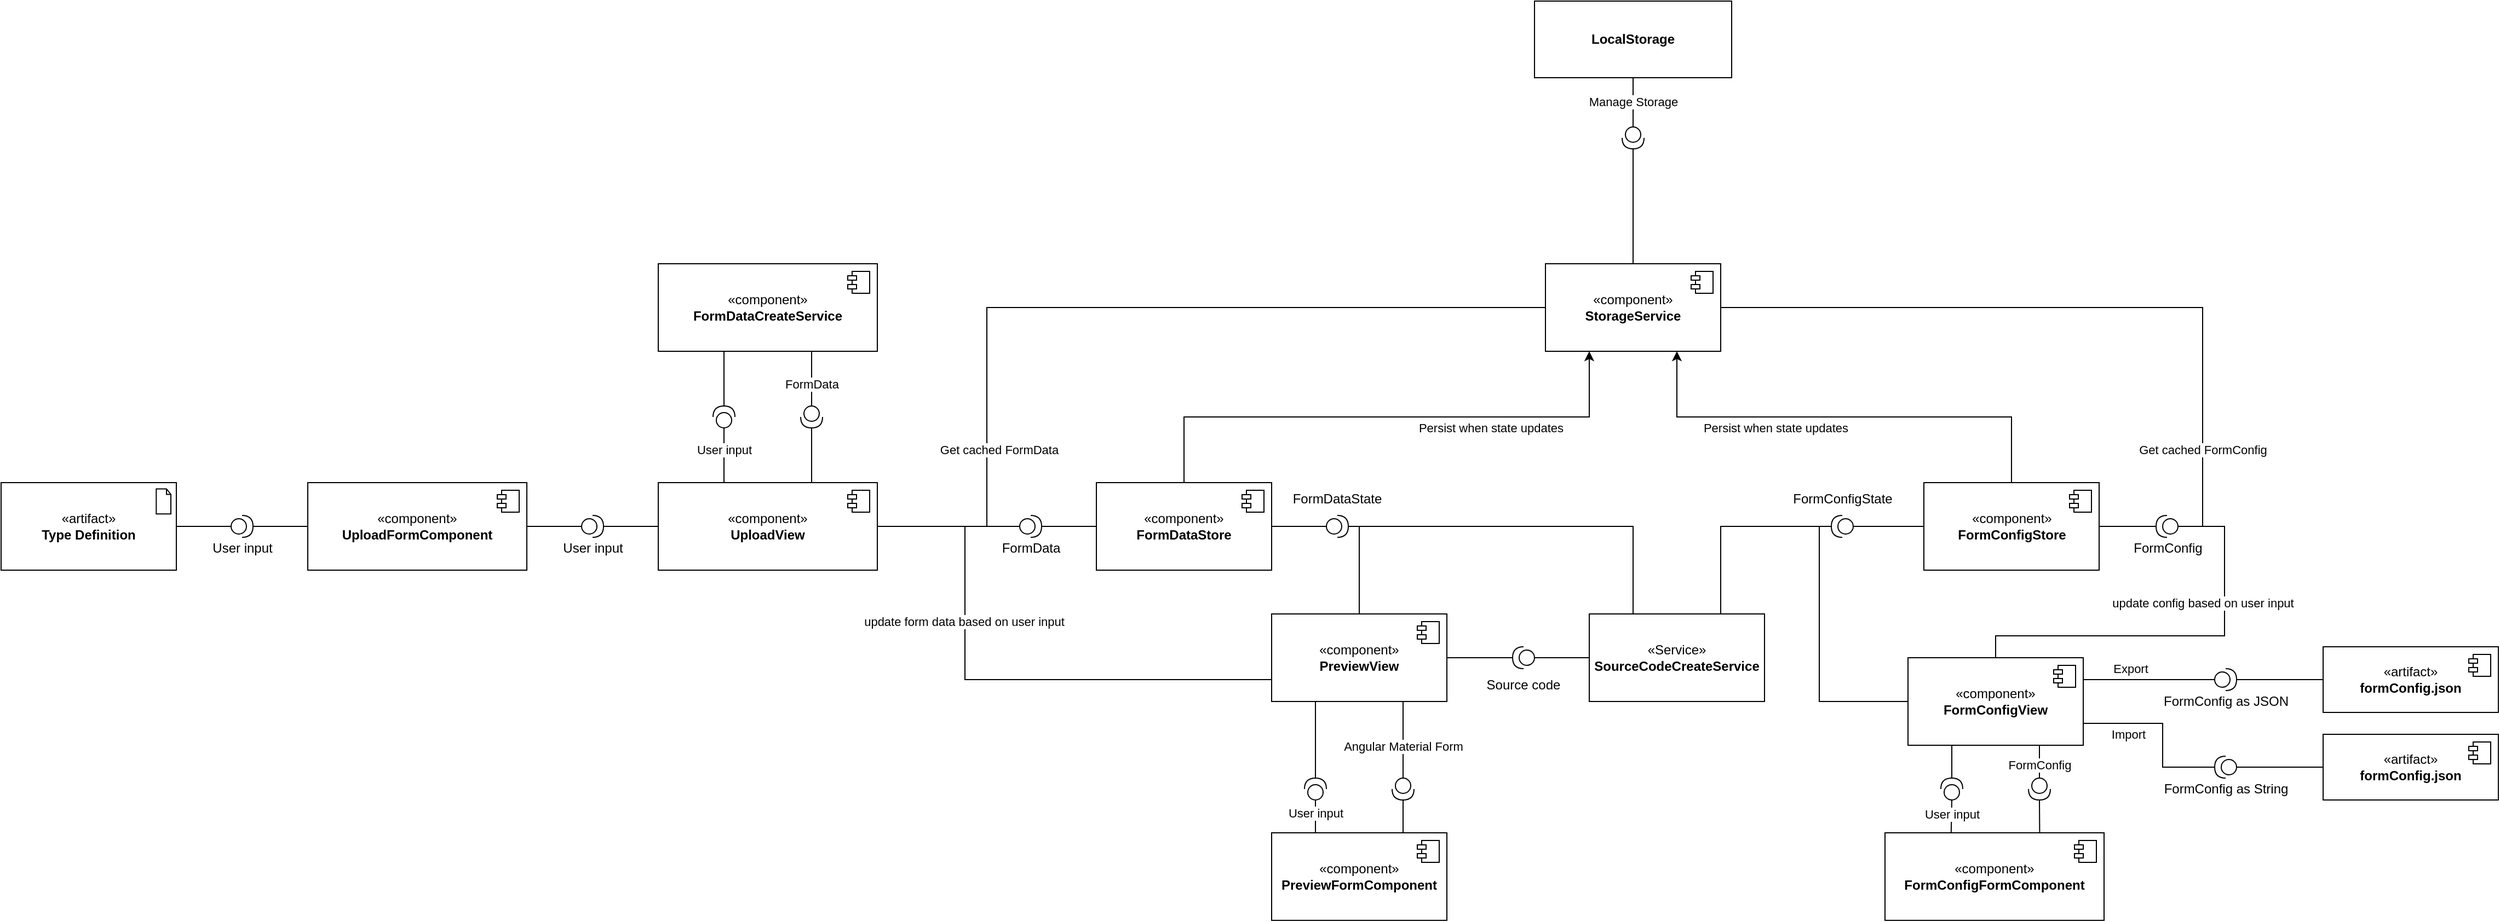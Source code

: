 <mxfile version="21.1.2" type="device">
  <diagram name="Seite-1" id="sRHaPZORsPMR_08VSGCJ">
    <mxGraphModel dx="1434" dy="844" grid="1" gridSize="10" guides="1" tooltips="1" connect="1" arrows="1" fold="1" page="1" pageScale="1" pageWidth="2339" pageHeight="3300" math="0" shadow="0">
      <root>
        <mxCell id="0" />
        <mxCell id="1" parent="0" />
        <mxCell id="9eyt7Mf1LLAKGoSY_mxJ-36" value="FormData" style="shape=providedRequiredInterface;html=1;verticalLabelPosition=bottom;sketch=0;" parent="1" vertex="1">
          <mxGeometry x="970" y="550" width="20" height="20" as="geometry" />
        </mxCell>
        <mxCell id="9eyt7Mf1LLAKGoSY_mxJ-37" value="" style="endArrow=none;html=1;rounded=0;entryX=0;entryY=0.5;entryDx=0;entryDy=0;entryPerimeter=0;" parent="1" target="9eyt7Mf1LLAKGoSY_mxJ-36" edge="1">
          <mxGeometry width="50" height="50" relative="1" as="geometry">
            <mxPoint x="840" y="560" as="sourcePoint" />
            <mxPoint x="990" y="580" as="targetPoint" />
          </mxGeometry>
        </mxCell>
        <mxCell id="9eyt7Mf1LLAKGoSY_mxJ-38" value="" style="endArrow=none;html=1;rounded=0;exitX=1;exitY=0.5;exitDx=0;exitDy=0;exitPerimeter=0;" parent="1" source="9eyt7Mf1LLAKGoSY_mxJ-36" target="9eyt7Mf1LLAKGoSY_mxJ-39" edge="1">
          <mxGeometry width="50" height="50" relative="1" as="geometry">
            <mxPoint x="990" y="559.94" as="sourcePoint" />
            <mxPoint x="1030" y="559.94" as="targetPoint" />
          </mxGeometry>
        </mxCell>
        <mxCell id="9eyt7Mf1LLAKGoSY_mxJ-39" value="«component»&lt;br&gt;&lt;b&gt;FormDataStore&lt;/b&gt;" style="html=1;dropTarget=0;whiteSpace=wrap;" parent="1" vertex="1">
          <mxGeometry x="1040" y="520" width="160" height="80" as="geometry" />
        </mxCell>
        <mxCell id="9eyt7Mf1LLAKGoSY_mxJ-40" value="" style="shape=module;jettyWidth=8;jettyHeight=4;" parent="9eyt7Mf1LLAKGoSY_mxJ-39" vertex="1">
          <mxGeometry x="1" width="20" height="20" relative="1" as="geometry">
            <mxPoint x="-27" y="7" as="offset" />
          </mxGeometry>
        </mxCell>
        <mxCell id="9eyt7Mf1LLAKGoSY_mxJ-43" value="«component»&lt;br&gt;&lt;b&gt;PreviewView&lt;/b&gt;" style="html=1;dropTarget=0;whiteSpace=wrap;" parent="1" vertex="1">
          <mxGeometry x="1200" y="640" width="160" height="80" as="geometry" />
        </mxCell>
        <mxCell id="9eyt7Mf1LLAKGoSY_mxJ-44" value="" style="shape=module;jettyWidth=8;jettyHeight=4;" parent="9eyt7Mf1LLAKGoSY_mxJ-43" vertex="1">
          <mxGeometry x="1" width="20" height="20" relative="1" as="geometry">
            <mxPoint x="-27" y="7" as="offset" />
          </mxGeometry>
        </mxCell>
        <mxCell id="9eyt7Mf1LLAKGoSY_mxJ-63" value="" style="shape=providedRequiredInterface;html=1;verticalLabelPosition=bottom;sketch=0;direction=east;" parent="1" vertex="1">
          <mxGeometry x="1250" y="550" width="20" height="20" as="geometry" />
        </mxCell>
        <mxCell id="9eyt7Mf1LLAKGoSY_mxJ-64" value="" style="endArrow=none;html=1;rounded=0;entryX=0;entryY=0.5;entryDx=0;entryDy=0;entryPerimeter=0;exitX=1;exitY=0.5;exitDx=0;exitDy=0;" parent="1" source="9eyt7Mf1LLAKGoSY_mxJ-39" target="9eyt7Mf1LLAKGoSY_mxJ-63" edge="1">
          <mxGeometry width="50" height="50" relative="1" as="geometry">
            <mxPoint x="1080" y="680" as="sourcePoint" />
            <mxPoint x="1010" y="750" as="targetPoint" />
          </mxGeometry>
        </mxCell>
        <mxCell id="9eyt7Mf1LLAKGoSY_mxJ-66" value="" style="shape=providedRequiredInterface;html=1;verticalLabelPosition=bottom;sketch=0;direction=west;align=center;" parent="1" vertex="1">
          <mxGeometry x="1711" y="550" width="20" height="20" as="geometry" />
        </mxCell>
        <mxCell id="9eyt7Mf1LLAKGoSY_mxJ-67" value="" style="endArrow=none;html=1;rounded=0;entryX=0;entryY=0.5;entryDx=0;entryDy=0;entryPerimeter=0;exitX=0;exitY=0.5;exitDx=0;exitDy=0;" parent="1" source="9eyt7Mf1LLAKGoSY_mxJ-96" target="9eyt7Mf1LLAKGoSY_mxJ-66" edge="1">
          <mxGeometry width="50" height="50" relative="1" as="geometry">
            <mxPoint x="1778.5" y="560" as="sourcePoint" />
            <mxPoint x="1668.5" y="570" as="targetPoint" />
          </mxGeometry>
        </mxCell>
        <mxCell id="9eyt7Mf1LLAKGoSY_mxJ-68" value="" style="endArrow=none;html=1;rounded=0;exitX=1;exitY=0.5;exitDx=0;exitDy=0;exitPerimeter=0;edgeStyle=orthogonalEdgeStyle;entryX=0.75;entryY=0;entryDx=0;entryDy=0;" parent="1" source="9eyt7Mf1LLAKGoSY_mxJ-66" target="9eyt7Mf1LLAKGoSY_mxJ-75" edge="1">
          <mxGeometry width="50" height="50" relative="1" as="geometry">
            <mxPoint x="1480" y="649.94" as="sourcePoint" />
            <mxPoint x="1550" y="680" as="targetPoint" />
            <Array as="points">
              <mxPoint x="1610" y="560" />
            </Array>
          </mxGeometry>
        </mxCell>
        <mxCell id="9eyt7Mf1LLAKGoSY_mxJ-74" value="" style="group" parent="1" vertex="1" connectable="0">
          <mxGeometry x="1490" y="640" width="160" height="80" as="geometry" />
        </mxCell>
        <mxCell id="9eyt7Mf1LLAKGoSY_mxJ-75" value="«Service»&lt;br&gt;&lt;b&gt;SourceCodeCreateService&lt;/b&gt;" style="html=1;align=center;verticalAlign=middle;dashed=0;whiteSpace=wrap;" parent="9eyt7Mf1LLAKGoSY_mxJ-74" vertex="1">
          <mxGeometry width="160" height="80" as="geometry" />
        </mxCell>
        <mxCell id="a9wcAX0pc3dKkxditSkH-39" style="edgeStyle=orthogonalEdgeStyle;rounded=0;orthogonalLoop=1;jettySize=auto;html=1;exitX=0.5;exitY=0;exitDx=0;exitDy=0;entryX=0.75;entryY=1;entryDx=0;entryDy=0;" parent="1" source="9eyt7Mf1LLAKGoSY_mxJ-96" target="9eyt7Mf1LLAKGoSY_mxJ-108" edge="1">
          <mxGeometry relative="1" as="geometry" />
        </mxCell>
        <mxCell id="a9wcAX0pc3dKkxditSkH-40" value="Persist when state updates" style="edgeLabel;html=1;align=center;verticalAlign=middle;resizable=0;points=[];" parent="a9wcAX0pc3dKkxditSkH-39" vertex="1" connectable="0">
          <mxGeometry x="0.133" y="1" relative="1" as="geometry">
            <mxPoint x="-35" y="9" as="offset" />
          </mxGeometry>
        </mxCell>
        <mxCell id="9eyt7Mf1LLAKGoSY_mxJ-96" value="«component»&lt;br&gt;&lt;b&gt;FormConfigStore&lt;/b&gt;" style="html=1;dropTarget=0;whiteSpace=wrap;" parent="1" vertex="1">
          <mxGeometry x="1795.5" y="520" width="160" height="80" as="geometry" />
        </mxCell>
        <mxCell id="9eyt7Mf1LLAKGoSY_mxJ-97" value="" style="shape=module;jettyWidth=8;jettyHeight=4;" parent="9eyt7Mf1LLAKGoSY_mxJ-96" vertex="1">
          <mxGeometry x="1" width="20" height="20" relative="1" as="geometry">
            <mxPoint x="-27" y="7" as="offset" />
          </mxGeometry>
        </mxCell>
        <mxCell id="9eyt7Mf1LLAKGoSY_mxJ-98" value="&lt;b&gt;LocalStorage&lt;/b&gt;" style="html=1;dropTarget=0;whiteSpace=wrap;" parent="1" vertex="1">
          <mxGeometry x="1440" y="80" width="180" height="70" as="geometry" />
        </mxCell>
        <mxCell id="9eyt7Mf1LLAKGoSY_mxJ-99" value="" style="shape=providedRequiredInterface;html=1;verticalLabelPosition=bottom;sketch=0;rotation=90;flipH=0;" parent="1" vertex="1">
          <mxGeometry x="1520" y="195" width="20" height="20" as="geometry" />
        </mxCell>
        <mxCell id="9eyt7Mf1LLAKGoSY_mxJ-100" value="" style="endArrow=none;html=1;rounded=0;" parent="1" source="9eyt7Mf1LLAKGoSY_mxJ-98" target="9eyt7Mf1LLAKGoSY_mxJ-99" edge="1">
          <mxGeometry width="50" height="50" relative="1" as="geometry">
            <mxPoint x="1930" y="50" as="sourcePoint" />
            <mxPoint x="1990" y="90" as="targetPoint" />
          </mxGeometry>
        </mxCell>
        <mxCell id="9eyt7Mf1LLAKGoSY_mxJ-101" value="Manage Storage" style="edgeLabel;html=1;align=center;verticalAlign=middle;resizable=0;points=[];" parent="9eyt7Mf1LLAKGoSY_mxJ-100" vertex="1" connectable="0">
          <mxGeometry x="-0.194" relative="1" as="geometry">
            <mxPoint y="4" as="offset" />
          </mxGeometry>
        </mxCell>
        <mxCell id="9eyt7Mf1LLAKGoSY_mxJ-111" value="" style="endArrow=none;html=1;rounded=0;entryX=0;entryY=0.5;entryDx=0;entryDy=0;entryPerimeter=0;edgeStyle=orthogonalEdgeStyle;exitX=0;exitY=0.5;exitDx=0;exitDy=0;" parent="1" source="9eyt7Mf1LLAKGoSY_mxJ-108" target="9eyt7Mf1LLAKGoSY_mxJ-36" edge="1">
          <mxGeometry width="50" height="50" relative="1" as="geometry">
            <mxPoint x="1450" y="450" as="sourcePoint" />
            <mxPoint x="1006.667" y="380" as="targetPoint" />
            <Array as="points">
              <mxPoint x="1450" y="360" />
              <mxPoint x="940" y="360" />
              <mxPoint x="940" y="560" />
            </Array>
          </mxGeometry>
        </mxCell>
        <mxCell id="9eyt7Mf1LLAKGoSY_mxJ-118" value="Get cached FormData" style="edgeLabel;html=1;align=center;verticalAlign=middle;resizable=0;points=[];" parent="9eyt7Mf1LLAKGoSY_mxJ-111" vertex="1" connectable="0">
          <mxGeometry x="-0.174" y="1" relative="1" as="geometry">
            <mxPoint x="-194" y="129" as="offset" />
          </mxGeometry>
        </mxCell>
        <mxCell id="9eyt7Mf1LLAKGoSY_mxJ-108" value="«component»&lt;br&gt;&lt;b&gt;StorageService&lt;br&gt;&lt;/b&gt;" style="html=1;dropTarget=0;whiteSpace=wrap;" parent="1" vertex="1">
          <mxGeometry x="1450" y="320" width="160" height="80" as="geometry" />
        </mxCell>
        <mxCell id="9eyt7Mf1LLAKGoSY_mxJ-109" value="" style="shape=module;jettyWidth=8;jettyHeight=4;" parent="9eyt7Mf1LLAKGoSY_mxJ-108" vertex="1">
          <mxGeometry x="1" width="20" height="20" relative="1" as="geometry">
            <mxPoint x="-27" y="7" as="offset" />
          </mxGeometry>
        </mxCell>
        <mxCell id="9eyt7Mf1LLAKGoSY_mxJ-127" value="" style="endArrow=none;html=1;rounded=0;exitX=0.5;exitY=0;exitDx=0;exitDy=0;edgeStyle=orthogonalEdgeStyle;entryX=1;entryY=0.5;entryDx=0;entryDy=0;entryPerimeter=0;" parent="1" source="9eyt7Mf1LLAKGoSY_mxJ-108" target="9eyt7Mf1LLAKGoSY_mxJ-99" edge="1">
          <mxGeometry width="50" height="50" relative="1" as="geometry">
            <mxPoint x="1190" y="220" as="sourcePoint" />
            <mxPoint x="1238" y="220" as="targetPoint" />
            <Array as="points">
              <mxPoint x="1530" y="290" />
              <mxPoint x="1530" y="290" />
            </Array>
          </mxGeometry>
        </mxCell>
        <mxCell id="9eyt7Mf1LLAKGoSY_mxJ-130" value="FormConfig" style="shape=providedRequiredInterface;html=1;verticalLabelPosition=bottom;sketch=0;direction=west;" parent="1" vertex="1">
          <mxGeometry x="2007.5" y="550" width="20" height="20" as="geometry" />
        </mxCell>
        <mxCell id="9eyt7Mf1LLAKGoSY_mxJ-131" value="" style="endArrow=none;html=1;rounded=0;entryX=0;entryY=0.5;entryDx=0;entryDy=0;entryPerimeter=0;exitX=1;exitY=0.5;exitDx=0;exitDy=0;edgeStyle=orthogonalEdgeStyle;" parent="1" source="9eyt7Mf1LLAKGoSY_mxJ-108" target="9eyt7Mf1LLAKGoSY_mxJ-130" edge="1">
          <mxGeometry width="50" height="50" relative="1" as="geometry">
            <mxPoint x="1888.5" y="460" as="sourcePoint" />
            <mxPoint x="1908.5" y="480" as="targetPoint" />
            <Array as="points">
              <mxPoint x="1610" y="360" />
              <mxPoint x="2050" y="360" />
              <mxPoint x="2050" y="560" />
            </Array>
          </mxGeometry>
        </mxCell>
        <mxCell id="9eyt7Mf1LLAKGoSY_mxJ-135" value="Get cached FormConfig" style="edgeLabel;html=1;align=center;verticalAlign=middle;resizable=0;points=[];" parent="9eyt7Mf1LLAKGoSY_mxJ-131" vertex="1" connectable="0">
          <mxGeometry x="0.307" relative="1" as="geometry">
            <mxPoint x="7" y="130" as="offset" />
          </mxGeometry>
        </mxCell>
        <mxCell id="9eyt7Mf1LLAKGoSY_mxJ-132" value="" style="endArrow=none;html=1;rounded=0;entryX=1;entryY=0.5;entryDx=0;entryDy=0;exitX=1;exitY=0.5;exitDx=0;exitDy=0;exitPerimeter=0;" parent="1" source="9eyt7Mf1LLAKGoSY_mxJ-130" target="9eyt7Mf1LLAKGoSY_mxJ-96" edge="1">
          <mxGeometry width="50" height="50" relative="1" as="geometry">
            <mxPoint x="2121" y="519.94" as="sourcePoint" />
            <mxPoint x="2131" y="580" as="targetPoint" />
          </mxGeometry>
        </mxCell>
        <mxCell id="9eyt7Mf1LLAKGoSY_mxJ-133" value="«component»&lt;br&gt;&lt;b&gt;FormConfigView&lt;/b&gt;" style="html=1;dropTarget=0;whiteSpace=wrap;" parent="1" vertex="1">
          <mxGeometry x="1781" y="680" width="160" height="80" as="geometry" />
        </mxCell>
        <mxCell id="9eyt7Mf1LLAKGoSY_mxJ-134" value="" style="shape=module;jettyWidth=8;jettyHeight=4;" parent="9eyt7Mf1LLAKGoSY_mxJ-133" vertex="1">
          <mxGeometry x="1" width="20" height="20" relative="1" as="geometry">
            <mxPoint x="-27" y="7" as="offset" />
          </mxGeometry>
        </mxCell>
        <mxCell id="9eyt7Mf1LLAKGoSY_mxJ-141" value="«artifact»&lt;br&gt;&lt;b&gt;formConfig.json&lt;/b&gt;" style="html=1;dropTarget=0;whiteSpace=wrap;" parent="1" vertex="1">
          <mxGeometry x="2160" y="750" width="160" height="60" as="geometry" />
        </mxCell>
        <mxCell id="9eyt7Mf1LLAKGoSY_mxJ-142" value="" style="shape=module;jettyWidth=8;jettyHeight=4;" parent="9eyt7Mf1LLAKGoSY_mxJ-141" vertex="1">
          <mxGeometry x="1" width="20" height="20" relative="1" as="geometry">
            <mxPoint x="-27" y="7" as="offset" />
          </mxGeometry>
        </mxCell>
        <mxCell id="9eyt7Mf1LLAKGoSY_mxJ-146" value="" style="endArrow=none;html=1;rounded=0;exitX=1;exitY=0.5;exitDx=0;exitDy=0;edgeStyle=orthogonalEdgeStyle;exitPerimeter=0;entryX=0;entryY=0.5;entryDx=0;entryDy=0;" parent="1" source="9eyt7Mf1LLAKGoSY_mxJ-66" target="9eyt7Mf1LLAKGoSY_mxJ-133" edge="1">
          <mxGeometry width="50" height="50" relative="1" as="geometry">
            <mxPoint x="1668.5" y="680" as="sourcePoint" />
            <mxPoint x="1716.5" y="680" as="targetPoint" />
            <Array as="points">
              <mxPoint x="1700" y="560" />
              <mxPoint x="1700" y="720" />
            </Array>
          </mxGeometry>
        </mxCell>
        <mxCell id="9eyt7Mf1LLAKGoSY_mxJ-147" value="FormConfig as String" style="shape=providedRequiredInterface;html=1;verticalLabelPosition=bottom;sketch=0;direction=west;" parent="1" vertex="1">
          <mxGeometry x="2061" y="770" width="20" height="20" as="geometry" />
        </mxCell>
        <mxCell id="9eyt7Mf1LLAKGoSY_mxJ-148" value="" style="endArrow=none;html=1;rounded=0;entryX=0;entryY=0.5;entryDx=0;entryDy=0;entryPerimeter=0;exitX=0;exitY=0.5;exitDx=0;exitDy=0;edgeStyle=orthogonalEdgeStyle;" parent="1" source="9eyt7Mf1LLAKGoSY_mxJ-141" target="9eyt7Mf1LLAKGoSY_mxJ-147" edge="1">
          <mxGeometry width="50" height="50" relative="1" as="geometry">
            <mxPoint x="2221" y="1095" as="sourcePoint" />
            <mxPoint x="2241" y="1115" as="targetPoint" />
            <Array as="points">
              <mxPoint x="2123.5" y="780" />
              <mxPoint x="2123.5" y="780" />
            </Array>
          </mxGeometry>
        </mxCell>
        <mxCell id="9eyt7Mf1LLAKGoSY_mxJ-149" value="" style="endArrow=none;html=1;rounded=0;exitX=1;exitY=0.5;exitDx=0;exitDy=0;exitPerimeter=0;entryX=1;entryY=0.75;entryDx=0;entryDy=0;edgeStyle=orthogonalEdgeStyle;" parent="1" source="9eyt7Mf1LLAKGoSY_mxJ-147" target="9eyt7Mf1LLAKGoSY_mxJ-133" edge="1">
          <mxGeometry width="50" height="50" relative="1" as="geometry">
            <mxPoint x="2193.5" y="819.37" as="sourcePoint" />
            <mxPoint x="2003.5" y="814.43" as="targetPoint" />
            <Array as="points">
              <mxPoint x="2013.5" y="780" />
              <mxPoint x="2013.5" y="740" />
            </Array>
          </mxGeometry>
        </mxCell>
        <mxCell id="a9wcAX0pc3dKkxditSkH-32" value="Import" style="edgeLabel;html=1;align=center;verticalAlign=middle;resizable=0;points=[];" parent="9eyt7Mf1LLAKGoSY_mxJ-149" vertex="1" connectable="0">
          <mxGeometry x="0.485" y="-1" relative="1" as="geometry">
            <mxPoint y="11" as="offset" />
          </mxGeometry>
        </mxCell>
        <mxCell id="9eyt7Mf1LLAKGoSY_mxJ-150" value="FormConfig as JSON" style="shape=providedRequiredInterface;html=1;verticalLabelPosition=bottom;sketch=0;direction=east;" parent="1" vertex="1">
          <mxGeometry x="2061" y="690" width="20" height="20" as="geometry" />
        </mxCell>
        <mxCell id="9eyt7Mf1LLAKGoSY_mxJ-151" value="" style="endArrow=none;html=1;rounded=0;entryX=0;entryY=0.5;entryDx=0;entryDy=0;entryPerimeter=0;exitX=1;exitY=0.25;exitDx=0;exitDy=0;" parent="1" source="9eyt7Mf1LLAKGoSY_mxJ-133" target="9eyt7Mf1LLAKGoSY_mxJ-150" edge="1">
          <mxGeometry width="50" height="50" relative="1" as="geometry">
            <mxPoint x="2191" y="720" as="sourcePoint" />
            <mxPoint x="2341" y="960" as="targetPoint" />
          </mxGeometry>
        </mxCell>
        <mxCell id="9eyt7Mf1LLAKGoSY_mxJ-163" value="Export" style="edgeLabel;html=1;align=center;verticalAlign=middle;resizable=0;points=[];" parent="9eyt7Mf1LLAKGoSY_mxJ-151" vertex="1" connectable="0">
          <mxGeometry x="-0.188" y="-2" relative="1" as="geometry">
            <mxPoint x="-6" y="-12" as="offset" />
          </mxGeometry>
        </mxCell>
        <mxCell id="9eyt7Mf1LLAKGoSY_mxJ-152" value="" style="endArrow=none;html=1;rounded=0;exitX=1;exitY=0.5;exitDx=0;exitDy=0;exitPerimeter=0;" parent="1" source="9eyt7Mf1LLAKGoSY_mxJ-150" target="9eyt7Mf1LLAKGoSY_mxJ-156" edge="1">
          <mxGeometry width="50" height="50" relative="1" as="geometry">
            <mxPoint x="2343.5" y="849.94" as="sourcePoint" />
            <mxPoint x="2143.5" y="790" as="targetPoint" />
          </mxGeometry>
        </mxCell>
        <mxCell id="9eyt7Mf1LLAKGoSY_mxJ-156" value="«artifact»&lt;br&gt;&lt;b&gt;formConfig.json&lt;/b&gt;" style="html=1;dropTarget=0;whiteSpace=wrap;" parent="1" vertex="1">
          <mxGeometry x="2160" y="670" width="160" height="60" as="geometry" />
        </mxCell>
        <mxCell id="9eyt7Mf1LLAKGoSY_mxJ-157" value="" style="shape=module;jettyWidth=8;jettyHeight=4;" parent="9eyt7Mf1LLAKGoSY_mxJ-156" vertex="1">
          <mxGeometry x="1" width="20" height="20" relative="1" as="geometry">
            <mxPoint x="-27" y="7" as="offset" />
          </mxGeometry>
        </mxCell>
        <mxCell id="a9wcAX0pc3dKkxditSkH-2" value="«component»&lt;br&gt;&lt;b&gt;PreviewFormComponent&lt;/b&gt;" style="html=1;dropTarget=0;whiteSpace=wrap;" parent="1" vertex="1">
          <mxGeometry x="1200" y="840" width="160" height="80" as="geometry" />
        </mxCell>
        <mxCell id="a9wcAX0pc3dKkxditSkH-3" value="" style="shape=module;jettyWidth=8;jettyHeight=4;" parent="a9wcAX0pc3dKkxditSkH-2" vertex="1">
          <mxGeometry x="1" width="20" height="20" relative="1" as="geometry">
            <mxPoint x="-27" y="7" as="offset" />
          </mxGeometry>
        </mxCell>
        <mxCell id="a9wcAX0pc3dKkxditSkH-6" value="" style="shape=providedRequiredInterface;html=1;verticalLabelPosition=bottom;sketch=0;direction=south;" parent="1" vertex="1">
          <mxGeometry x="1310" y="790" width="20" height="20" as="geometry" />
        </mxCell>
        <mxCell id="a9wcAX0pc3dKkxditSkH-7" value="" style="endArrow=none;html=1;rounded=0;entryX=0;entryY=0.5;entryDx=0;entryDy=0;entryPerimeter=0;exitX=0.75;exitY=1;exitDx=0;exitDy=0;" parent="1" source="9eyt7Mf1LLAKGoSY_mxJ-43" target="a9wcAX0pc3dKkxditSkH-6" edge="1">
          <mxGeometry width="50" height="50" relative="1" as="geometry">
            <mxPoint x="850" y="920" as="sourcePoint" />
            <mxPoint x="870" y="940" as="targetPoint" />
          </mxGeometry>
        </mxCell>
        <mxCell id="a9wcAX0pc3dKkxditSkH-14" value="Angular Material Form" style="edgeLabel;html=1;align=center;verticalAlign=middle;resizable=0;points=[];" parent="a9wcAX0pc3dKkxditSkH-7" vertex="1" connectable="0">
          <mxGeometry x="0.177" y="2" relative="1" as="geometry">
            <mxPoint x="-2" as="offset" />
          </mxGeometry>
        </mxCell>
        <mxCell id="a9wcAX0pc3dKkxditSkH-8" value="" style="endArrow=none;html=1;rounded=0;entryX=0.75;entryY=0;entryDx=0;entryDy=0;exitX=1;exitY=0.5;exitDx=0;exitDy=0;exitPerimeter=0;" parent="1" source="a9wcAX0pc3dKkxditSkH-6" target="a9wcAX0pc3dKkxditSkH-2" edge="1">
          <mxGeometry width="50" height="50" relative="1" as="geometry">
            <mxPoint x="1120" y="816.24" as="sourcePoint" />
            <mxPoint x="1160" y="816.24" as="targetPoint" />
          </mxGeometry>
        </mxCell>
        <mxCell id="a9wcAX0pc3dKkxditSkH-9" value="" style="shape=providedRequiredInterface;html=1;verticalLabelPosition=bottom;sketch=0;direction=north;" parent="1" vertex="1">
          <mxGeometry x="1230" y="790" width="20" height="20" as="geometry" />
        </mxCell>
        <mxCell id="a9wcAX0pc3dKkxditSkH-10" value="" style="endArrow=none;html=1;rounded=0;exitX=0.25;exitY=1;exitDx=0;exitDy=0;entryX=1;entryY=0.5;entryDx=0;entryDy=0;entryPerimeter=0;" parent="1" source="9eyt7Mf1LLAKGoSY_mxJ-43" target="a9wcAX0pc3dKkxditSkH-9" edge="1">
          <mxGeometry width="50" height="50" relative="1" as="geometry">
            <mxPoint x="1020" y="860" as="sourcePoint" />
            <mxPoint x="1050" y="900" as="targetPoint" />
          </mxGeometry>
        </mxCell>
        <mxCell id="a9wcAX0pc3dKkxditSkH-11" value="" style="endArrow=none;html=1;rounded=0;entryX=0.25;entryY=0;entryDx=0;entryDy=0;exitX=0;exitY=0.5;exitDx=0;exitDy=0;exitPerimeter=0;" parent="1" source="a9wcAX0pc3dKkxditSkH-9" target="a9wcAX0pc3dKkxditSkH-2" edge="1">
          <mxGeometry width="50" height="50" relative="1" as="geometry">
            <mxPoint x="1260" y="836.3" as="sourcePoint" />
            <mxPoint x="1230" y="876.3" as="targetPoint" />
          </mxGeometry>
        </mxCell>
        <mxCell id="a9wcAX0pc3dKkxditSkH-13" value="User input" style="edgeLabel;html=1;align=center;verticalAlign=middle;resizable=0;points=[];" parent="a9wcAX0pc3dKkxditSkH-11" vertex="1" connectable="0">
          <mxGeometry x="-0.253" y="-2" relative="1" as="geometry">
            <mxPoint x="2" y="1" as="offset" />
          </mxGeometry>
        </mxCell>
        <mxCell id="a9wcAX0pc3dKkxditSkH-17" value="" style="endArrow=none;html=1;rounded=0;entryX=0;entryY=0.75;entryDx=0;entryDy=0;edgeStyle=orthogonalEdgeStyle;exitX=0;exitY=0.5;exitDx=0;exitDy=0;exitPerimeter=0;" parent="1" source="9eyt7Mf1LLAKGoSY_mxJ-36" target="9eyt7Mf1LLAKGoSY_mxJ-43" edge="1">
          <mxGeometry width="50" height="50" relative="1" as="geometry">
            <mxPoint x="1019.94" y="690" as="sourcePoint" />
            <mxPoint x="889.94" y="780" as="targetPoint" />
            <Array as="points">
              <mxPoint x="920" y="560" />
              <mxPoint x="920" y="700" />
            </Array>
          </mxGeometry>
        </mxCell>
        <mxCell id="a9wcAX0pc3dKkxditSkH-18" value="update form data based on user input" style="edgeLabel;html=1;align=center;verticalAlign=middle;resizable=0;points=[];" parent="a9wcAX0pc3dKkxditSkH-17" vertex="1" connectable="0">
          <mxGeometry x="-0.418" y="-1" relative="1" as="geometry">
            <mxPoint as="offset" />
          </mxGeometry>
        </mxCell>
        <mxCell id="a9wcAX0pc3dKkxditSkH-19" value="" style="endArrow=none;html=1;rounded=0;exitX=0;exitY=0.5;exitDx=0;exitDy=0;exitPerimeter=0;edgeStyle=orthogonalEdgeStyle;entryX=0.5;entryY=0;entryDx=0;entryDy=0;" parent="1" source="9eyt7Mf1LLAKGoSY_mxJ-130" target="9eyt7Mf1LLAKGoSY_mxJ-133" edge="1">
          <mxGeometry width="50" height="50" relative="1" as="geometry">
            <mxPoint x="2148.5" y="480" as="sourcePoint" />
            <mxPoint x="2148.5" y="530" as="targetPoint" />
            <Array as="points">
              <mxPoint x="2070" y="560" />
              <mxPoint x="2070" y="660" />
              <mxPoint x="1861" y="660" />
            </Array>
          </mxGeometry>
        </mxCell>
        <mxCell id="a9wcAX0pc3dKkxditSkH-20" value="update config based on user input" style="edgeLabel;html=1;align=center;verticalAlign=middle;resizable=0;points=[];" parent="a9wcAX0pc3dKkxditSkH-19" vertex="1" connectable="0">
          <mxGeometry x="-0.001" y="-2" relative="1" as="geometry">
            <mxPoint x="23" y="-28" as="offset" />
          </mxGeometry>
        </mxCell>
        <mxCell id="a9wcAX0pc3dKkxditSkH-21" value="«component»&lt;br&gt;&lt;b&gt;FormConfigFormComponent&lt;/b&gt;" style="html=1;dropTarget=0;whiteSpace=wrap;" parent="1" vertex="1">
          <mxGeometry x="1760" y="840" width="200" height="80" as="geometry" />
        </mxCell>
        <mxCell id="a9wcAX0pc3dKkxditSkH-22" value="" style="shape=module;jettyWidth=8;jettyHeight=4;" parent="a9wcAX0pc3dKkxditSkH-21" vertex="1">
          <mxGeometry x="1" width="20" height="20" relative="1" as="geometry">
            <mxPoint x="-27" y="7" as="offset" />
          </mxGeometry>
        </mxCell>
        <mxCell id="a9wcAX0pc3dKkxditSkH-23" value="" style="shape=providedRequiredInterface;html=1;verticalLabelPosition=bottom;sketch=0;direction=south;" parent="1" vertex="1">
          <mxGeometry x="1891" y="790" width="20" height="20" as="geometry" />
        </mxCell>
        <mxCell id="a9wcAX0pc3dKkxditSkH-24" value="" style="endArrow=none;html=1;rounded=0;entryX=0;entryY=0.5;entryDx=0;entryDy=0;entryPerimeter=0;exitX=0.75;exitY=1;exitDx=0;exitDy=0;" parent="1" source="9eyt7Mf1LLAKGoSY_mxJ-133" target="a9wcAX0pc3dKkxditSkH-23" edge="1">
          <mxGeometry width="50" height="50" relative="1" as="geometry">
            <mxPoint x="1901" y="760" as="sourcePoint" />
            <mxPoint x="1501" y="940" as="targetPoint" />
          </mxGeometry>
        </mxCell>
        <mxCell id="a9wcAX0pc3dKkxditSkH-25" value="FormConfig" style="edgeLabel;html=1;align=center;verticalAlign=middle;resizable=0;points=[];" parent="a9wcAX0pc3dKkxditSkH-24" vertex="1" connectable="0">
          <mxGeometry x="0.177" y="2" relative="1" as="geometry">
            <mxPoint x="-2" as="offset" />
          </mxGeometry>
        </mxCell>
        <mxCell id="a9wcAX0pc3dKkxditSkH-26" value="" style="endArrow=none;html=1;rounded=0;entryX=0.706;entryY=0.004;entryDx=0;entryDy=0;exitX=1;exitY=0.5;exitDx=0;exitDy=0;exitPerimeter=0;entryPerimeter=0;" parent="1" source="a9wcAX0pc3dKkxditSkH-23" target="a9wcAX0pc3dKkxditSkH-21" edge="1">
          <mxGeometry width="50" height="50" relative="1" as="geometry">
            <mxPoint x="1701" y="816.24" as="sourcePoint" />
            <mxPoint x="1901" y="840" as="targetPoint" />
          </mxGeometry>
        </mxCell>
        <mxCell id="a9wcAX0pc3dKkxditSkH-27" value="" style="shape=providedRequiredInterface;html=1;verticalLabelPosition=bottom;sketch=0;direction=north;" parent="1" vertex="1">
          <mxGeometry x="1811" y="790" width="20" height="20" as="geometry" />
        </mxCell>
        <mxCell id="a9wcAX0pc3dKkxditSkH-28" value="" style="endArrow=none;html=1;rounded=0;exitX=0.25;exitY=1;exitDx=0;exitDy=0;entryX=1;entryY=0.5;entryDx=0;entryDy=0;entryPerimeter=0;" parent="1" source="9eyt7Mf1LLAKGoSY_mxJ-133" target="a9wcAX0pc3dKkxditSkH-27" edge="1">
          <mxGeometry width="50" height="50" relative="1" as="geometry">
            <mxPoint x="1821" y="760" as="sourcePoint" />
            <mxPoint x="1681" y="900" as="targetPoint" />
          </mxGeometry>
        </mxCell>
        <mxCell id="a9wcAX0pc3dKkxditSkH-29" value="" style="endArrow=none;html=1;rounded=0;entryX=0.302;entryY=0.002;entryDx=0;entryDy=0;exitX=0;exitY=0.5;exitDx=0;exitDy=0;exitPerimeter=0;entryPerimeter=0;" parent="1" source="a9wcAX0pc3dKkxditSkH-27" target="a9wcAX0pc3dKkxditSkH-21" edge="1">
          <mxGeometry width="50" height="50" relative="1" as="geometry">
            <mxPoint x="1841" y="836.3" as="sourcePoint" />
            <mxPoint x="1821" y="840" as="targetPoint" />
          </mxGeometry>
        </mxCell>
        <mxCell id="a9wcAX0pc3dKkxditSkH-30" value="User input" style="edgeLabel;html=1;align=center;verticalAlign=middle;resizable=0;points=[];" parent="a9wcAX0pc3dKkxditSkH-29" vertex="1" connectable="0">
          <mxGeometry x="-0.253" y="-2" relative="1" as="geometry">
            <mxPoint x="2" y="1" as="offset" />
          </mxGeometry>
        </mxCell>
        <mxCell id="a9wcAX0pc3dKkxditSkH-34" value="" style="endArrow=none;html=1;rounded=0;edgeStyle=orthogonalEdgeStyle;exitX=1;exitY=0.5;exitDx=0;exitDy=0;exitPerimeter=0;entryX=0.25;entryY=0;entryDx=0;entryDy=0;" parent="1" source="9eyt7Mf1LLAKGoSY_mxJ-63" target="9eyt7Mf1LLAKGoSY_mxJ-75" edge="1">
          <mxGeometry width="50" height="50" relative="1" as="geometry">
            <mxPoint x="1399.97" y="600" as="sourcePoint" />
            <mxPoint x="1480" y="770" as="targetPoint" />
            <Array as="points">
              <mxPoint x="1530" y="560" />
            </Array>
          </mxGeometry>
        </mxCell>
        <mxCell id="a9wcAX0pc3dKkxditSkH-35" value="" style="endArrow=none;html=1;rounded=0;exitX=1;exitY=0.5;exitDx=0;exitDy=0;edgeStyle=orthogonalEdgeStyle;exitPerimeter=0;entryX=0.5;entryY=0;entryDx=0;entryDy=0;" parent="1" source="9eyt7Mf1LLAKGoSY_mxJ-63" target="9eyt7Mf1LLAKGoSY_mxJ-43" edge="1">
          <mxGeometry width="50" height="50" relative="1" as="geometry">
            <mxPoint x="1440" y="600" as="sourcePoint" />
            <mxPoint x="1488" y="600" as="targetPoint" />
          </mxGeometry>
        </mxCell>
        <mxCell id="a9wcAX0pc3dKkxditSkH-36" value="" style="endArrow=classic;html=1;rounded=0;entryX=0.25;entryY=1;entryDx=0;entryDy=0;exitX=0.5;exitY=0;exitDx=0;exitDy=0;edgeStyle=orthogonalEdgeStyle;" parent="1" source="9eyt7Mf1LLAKGoSY_mxJ-39" target="9eyt7Mf1LLAKGoSY_mxJ-108" edge="1">
          <mxGeometry width="50" height="50" relative="1" as="geometry">
            <mxPoint x="1280" y="540" as="sourcePoint" />
            <mxPoint x="1330" y="490" as="targetPoint" />
            <Array as="points">
              <mxPoint x="1120" y="460" />
              <mxPoint x="1490" y="460" />
            </Array>
          </mxGeometry>
        </mxCell>
        <mxCell id="a9wcAX0pc3dKkxditSkH-37" value="Persist when state updates" style="edgeLabel;html=1;align=center;verticalAlign=middle;resizable=0;points=[];" parent="a9wcAX0pc3dKkxditSkH-36" vertex="1" connectable="0">
          <mxGeometry x="0.319" y="3" relative="1" as="geometry">
            <mxPoint x="17" y="13" as="offset" />
          </mxGeometry>
        </mxCell>
        <mxCell id="a9wcAX0pc3dKkxditSkH-41" value="FormConfigState" style="text;html=1;strokeColor=none;fillColor=none;align=center;verticalAlign=middle;whiteSpace=wrap;rounded=0;" parent="1" vertex="1">
          <mxGeometry x="1675.5" y="530" width="91" height="10" as="geometry" />
        </mxCell>
        <mxCell id="a9wcAX0pc3dKkxditSkH-42" value="FormDataState" style="text;html=1;strokeColor=none;fillColor=none;align=center;verticalAlign=middle;whiteSpace=wrap;rounded=0;" parent="1" vertex="1">
          <mxGeometry x="1220" y="530" width="80" height="10" as="geometry" />
        </mxCell>
        <mxCell id="a9wcAX0pc3dKkxditSkH-43" value="" style="shape=providedRequiredInterface;html=1;verticalLabelPosition=bottom;sketch=0;direction=west;" parent="1" vertex="1">
          <mxGeometry x="1420" y="670" width="20" height="20" as="geometry" />
        </mxCell>
        <mxCell id="a9wcAX0pc3dKkxditSkH-44" value="" style="endArrow=none;html=1;rounded=0;entryX=1;entryY=0.5;entryDx=0;entryDy=0;entryPerimeter=0;" parent="1" source="9eyt7Mf1LLAKGoSY_mxJ-43" target="a9wcAX0pc3dKkxditSkH-43" edge="1">
          <mxGeometry width="50" height="50" relative="1" as="geometry">
            <mxPoint x="1360" y="680" as="sourcePoint" />
            <mxPoint x="1390" y="700" as="targetPoint" />
          </mxGeometry>
        </mxCell>
        <mxCell id="a9wcAX0pc3dKkxditSkH-45" value="" style="endArrow=none;html=1;rounded=0;exitX=0;exitY=0.5;exitDx=0;exitDy=0;exitPerimeter=0;" parent="1" source="a9wcAX0pc3dKkxditSkH-43" target="9eyt7Mf1LLAKGoSY_mxJ-75" edge="1">
          <mxGeometry width="50" height="50" relative="1" as="geometry">
            <mxPoint x="1430" y="660" as="sourcePoint" />
            <mxPoint x="1460" y="680" as="targetPoint" />
          </mxGeometry>
        </mxCell>
        <mxCell id="a9wcAX0pc3dKkxditSkH-46" value="Source code" style="text;html=1;strokeColor=none;fillColor=none;align=center;verticalAlign=middle;whiteSpace=wrap;rounded=0;" parent="1" vertex="1">
          <mxGeometry x="1390" y="700" width="80" height="10" as="geometry" />
        </mxCell>
        <mxCell id="m40Je0ZqrR0ATZ76lo0D-1" value="" style="group" parent="1" vertex="1" connectable="0">
          <mxGeometry x="40" y="520" width="160" height="80" as="geometry" />
        </mxCell>
        <mxCell id="m40Je0ZqrR0ATZ76lo0D-2" value="«artifact»&lt;br&gt;&lt;b&gt;Type Definition&lt;/b&gt;" style="html=1;align=center;verticalAlign=middle;dashed=0;whiteSpace=wrap;" parent="m40Je0ZqrR0ATZ76lo0D-1" vertex="1">
          <mxGeometry width="160" height="80" as="geometry" />
        </mxCell>
        <mxCell id="m40Je0ZqrR0ATZ76lo0D-3" value="" style="html=1;outlineConnect=0;whiteSpace=wrap;shape=mxgraph.archimate3.artifact;" parent="m40Je0ZqrR0ATZ76lo0D-1" vertex="1">
          <mxGeometry x="141.67" y="5.714" width="13.33" height="22.857" as="geometry" />
        </mxCell>
        <mxCell id="m40Je0ZqrR0ATZ76lo0D-4" value="«component»&lt;br&gt;&lt;b&gt;FormDataCreateService&lt;/b&gt;" style="html=1;dropTarget=0;whiteSpace=wrap;" parent="1" vertex="1">
          <mxGeometry x="640" y="320" width="200" height="80" as="geometry" />
        </mxCell>
        <mxCell id="m40Je0ZqrR0ATZ76lo0D-5" value="" style="shape=module;jettyWidth=8;jettyHeight=4;" parent="m40Je0ZqrR0ATZ76lo0D-4" vertex="1">
          <mxGeometry x="1" width="20" height="20" relative="1" as="geometry">
            <mxPoint x="-27" y="7" as="offset" />
          </mxGeometry>
        </mxCell>
        <mxCell id="m40Je0ZqrR0ATZ76lo0D-6" value="User input" style="shape=providedRequiredInterface;html=1;verticalLabelPosition=bottom;sketch=0;" parent="1" vertex="1">
          <mxGeometry x="250" y="550" width="20" height="20" as="geometry" />
        </mxCell>
        <mxCell id="m40Je0ZqrR0ATZ76lo0D-7" value="" style="endArrow=none;html=1;rounded=0;entryX=0;entryY=0.5;entryDx=0;entryDy=0;entryPerimeter=0;" parent="1" source="m40Je0ZqrR0ATZ76lo0D-2" target="m40Je0ZqrR0ATZ76lo0D-6" edge="1">
          <mxGeometry width="50" height="50" relative="1" as="geometry">
            <mxPoint x="220" y="480" as="sourcePoint" />
            <mxPoint x="240" y="500" as="targetPoint" />
          </mxGeometry>
        </mxCell>
        <mxCell id="m40Je0ZqrR0ATZ76lo0D-8" value="" style="endArrow=none;html=1;rounded=0;exitX=1;exitY=0.5;exitDx=0;exitDy=0;exitPerimeter=0;" parent="1" source="m40Je0ZqrR0ATZ76lo0D-6" edge="1">
          <mxGeometry width="50" height="50" relative="1" as="geometry">
            <mxPoint x="280" y="479.94" as="sourcePoint" />
            <mxPoint x="320" y="560" as="targetPoint" />
          </mxGeometry>
        </mxCell>
        <mxCell id="m40Je0ZqrR0ATZ76lo0D-12" value="«component»&lt;br&gt;&lt;b&gt;UploadView&lt;/b&gt;" style="html=1;dropTarget=0;whiteSpace=wrap;" parent="1" vertex="1">
          <mxGeometry x="640" y="520" width="200" height="80" as="geometry" />
        </mxCell>
        <mxCell id="m40Je0ZqrR0ATZ76lo0D-13" value="" style="shape=module;jettyWidth=8;jettyHeight=4;" parent="m40Je0ZqrR0ATZ76lo0D-12" vertex="1">
          <mxGeometry x="1" width="20" height="20" relative="1" as="geometry">
            <mxPoint x="-27" y="7" as="offset" />
          </mxGeometry>
        </mxCell>
        <mxCell id="m40Je0ZqrR0ATZ76lo0D-14" value="«component»&lt;br&gt;&lt;b&gt;UploadFormComponent&lt;/b&gt;" style="html=1;dropTarget=0;whiteSpace=wrap;" parent="1" vertex="1">
          <mxGeometry x="320" y="520" width="200" height="80" as="geometry" />
        </mxCell>
        <mxCell id="m40Je0ZqrR0ATZ76lo0D-15" value="" style="shape=module;jettyWidth=8;jettyHeight=4;" parent="m40Je0ZqrR0ATZ76lo0D-14" vertex="1">
          <mxGeometry x="1" width="20" height="20" relative="1" as="geometry">
            <mxPoint x="-27" y="7" as="offset" />
          </mxGeometry>
        </mxCell>
        <mxCell id="m40Je0ZqrR0ATZ76lo0D-16" value="User input" style="shape=providedRequiredInterface;html=1;verticalLabelPosition=bottom;sketch=0;" parent="1" vertex="1">
          <mxGeometry x="570" y="550" width="20" height="20" as="geometry" />
        </mxCell>
        <mxCell id="m40Je0ZqrR0ATZ76lo0D-17" value="" style="endArrow=none;html=1;rounded=0;entryX=0;entryY=0.5;entryDx=0;entryDy=0;entryPerimeter=0;exitX=1;exitY=0.5;exitDx=0;exitDy=0;" parent="1" source="m40Je0ZqrR0ATZ76lo0D-14" target="m40Je0ZqrR0ATZ76lo0D-16" edge="1">
          <mxGeometry width="50" height="50" relative="1" as="geometry">
            <mxPoint x="520" y="620" as="sourcePoint" />
            <mxPoint x="560" y="560" as="targetPoint" />
          </mxGeometry>
        </mxCell>
        <mxCell id="m40Je0ZqrR0ATZ76lo0D-18" value="" style="endArrow=none;html=1;rounded=0;exitX=1;exitY=0.5;exitDx=0;exitDy=0;exitPerimeter=0;entryX=0;entryY=0.5;entryDx=0;entryDy=0;" parent="1" source="m40Je0ZqrR0ATZ76lo0D-16" target="m40Je0ZqrR0ATZ76lo0D-12" edge="1">
          <mxGeometry width="50" height="50" relative="1" as="geometry">
            <mxPoint x="600" y="539.94" as="sourcePoint" />
            <mxPoint x="640" y="620" as="targetPoint" />
          </mxGeometry>
        </mxCell>
        <mxCell id="m40Je0ZqrR0ATZ76lo0D-24" value="" style="shape=providedRequiredInterface;html=1;verticalLabelPosition=bottom;sketch=0;direction=south;" parent="1" vertex="1">
          <mxGeometry x="770" y="450" width="20" height="20" as="geometry" />
        </mxCell>
        <mxCell id="m40Je0ZqrR0ATZ76lo0D-25" value="" style="endArrow=none;html=1;rounded=0;entryX=0;entryY=0.5;entryDx=0;entryDy=0;entryPerimeter=0;" parent="1" target="m40Je0ZqrR0ATZ76lo0D-24" edge="1">
          <mxGeometry width="50" height="50" relative="1" as="geometry">
            <mxPoint x="780" y="400" as="sourcePoint" />
            <mxPoint x="330" y="600" as="targetPoint" />
          </mxGeometry>
        </mxCell>
        <mxCell id="m40Je0ZqrR0ATZ76lo0D-26" value="FormData" style="edgeLabel;html=1;align=center;verticalAlign=middle;resizable=0;points=[];" parent="m40Je0ZqrR0ATZ76lo0D-25" vertex="1" connectable="0">
          <mxGeometry x="0.177" y="2" relative="1" as="geometry">
            <mxPoint x="-2" as="offset" />
          </mxGeometry>
        </mxCell>
        <mxCell id="m40Je0ZqrR0ATZ76lo0D-27" value="" style="endArrow=none;html=1;rounded=0;entryX=0.7;entryY=0;entryDx=0;entryDy=0;exitX=1;exitY=0.5;exitDx=0;exitDy=0;exitPerimeter=0;entryPerimeter=0;" parent="1" source="m40Je0ZqrR0ATZ76lo0D-24" target="m40Je0ZqrR0ATZ76lo0D-12" edge="1">
          <mxGeometry width="50" height="50" relative="1" as="geometry">
            <mxPoint x="580" y="476.24" as="sourcePoint" />
            <mxPoint x="780" y="500" as="targetPoint" />
          </mxGeometry>
        </mxCell>
        <mxCell id="m40Je0ZqrR0ATZ76lo0D-28" value="" style="shape=providedRequiredInterface;html=1;verticalLabelPosition=bottom;sketch=0;direction=north;" parent="1" vertex="1">
          <mxGeometry x="690" y="450" width="20" height="20" as="geometry" />
        </mxCell>
        <mxCell id="m40Je0ZqrR0ATZ76lo0D-29" value="" style="endArrow=none;html=1;rounded=0;entryX=1;entryY=0.5;entryDx=0;entryDy=0;entryPerimeter=0;" parent="1" target="m40Je0ZqrR0ATZ76lo0D-28" edge="1">
          <mxGeometry width="50" height="50" relative="1" as="geometry">
            <mxPoint x="700" y="400" as="sourcePoint" />
            <mxPoint x="510" y="560" as="targetPoint" />
          </mxGeometry>
        </mxCell>
        <mxCell id="m40Je0ZqrR0ATZ76lo0D-30" value="" style="endArrow=none;html=1;rounded=0;entryX=0.3;entryY=0;entryDx=0;entryDy=0;exitX=0;exitY=0.5;exitDx=0;exitDy=0;exitPerimeter=0;entryPerimeter=0;" parent="1" source="m40Je0ZqrR0ATZ76lo0D-28" target="m40Je0ZqrR0ATZ76lo0D-12" edge="1">
          <mxGeometry width="50" height="50" relative="1" as="geometry">
            <mxPoint x="720" y="496.3" as="sourcePoint" />
            <mxPoint x="700" y="500" as="targetPoint" />
          </mxGeometry>
        </mxCell>
        <mxCell id="m40Je0ZqrR0ATZ76lo0D-31" value="User input" style="edgeLabel;html=1;align=center;verticalAlign=middle;resizable=0;points=[];" parent="m40Je0ZqrR0ATZ76lo0D-30" vertex="1" connectable="0">
          <mxGeometry x="-0.253" y="-2" relative="1" as="geometry">
            <mxPoint x="2" y="1" as="offset" />
          </mxGeometry>
        </mxCell>
      </root>
    </mxGraphModel>
  </diagram>
</mxfile>
